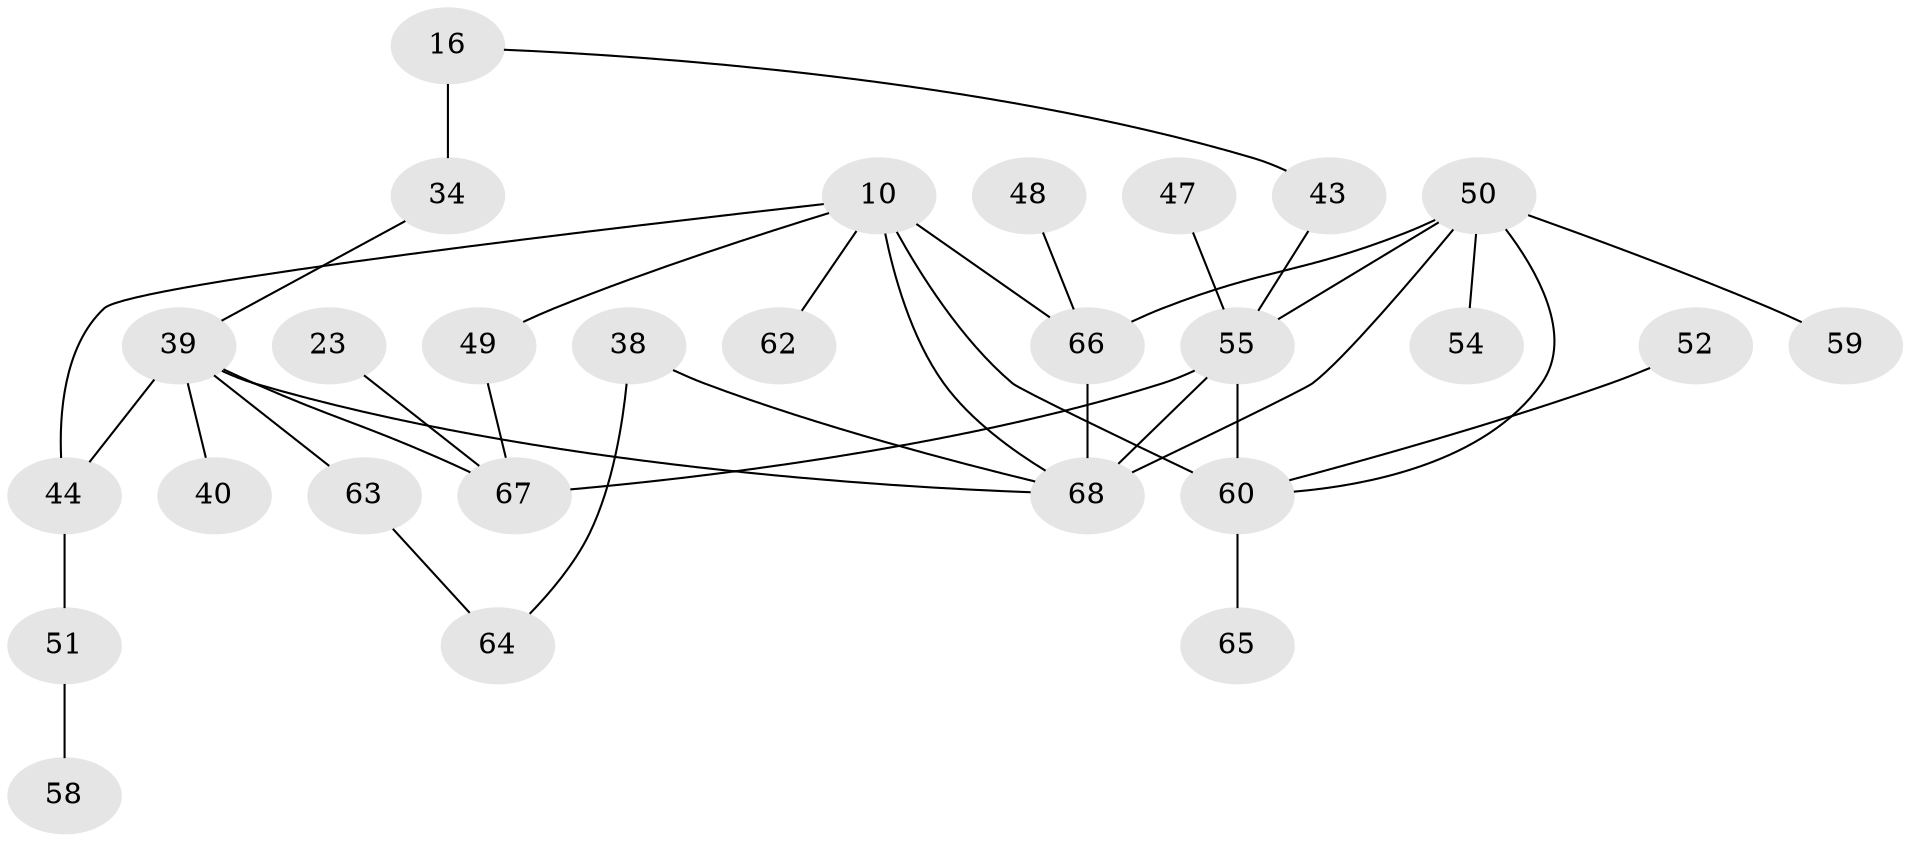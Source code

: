 // original degree distribution, {4: 0.14705882352941177, 6: 0.04411764705882353, 5: 0.014705882352941176, 3: 0.27941176470588236, 2: 0.3088235294117647, 1: 0.20588235294117646}
// Generated by graph-tools (version 1.1) at 2025/46/03/04/25 21:46:10]
// undirected, 27 vertices, 36 edges
graph export_dot {
graph [start="1"]
  node [color=gray90,style=filled];
  10 [super="+7"];
  16 [super="+9"];
  23 [super="+13"];
  34;
  38;
  39 [super="+22+33"];
  40;
  43 [super="+4+35"];
  44 [super="+8"];
  47;
  48;
  49;
  50 [super="+29+30"];
  51 [super="+21+32"];
  52;
  54;
  55 [super="+46+18"];
  58;
  59;
  60 [super="+57"];
  62;
  63;
  64;
  65;
  66 [super="+31+56+61+5"];
  67 [super="+11"];
  68 [super="+41+36+28"];
  10 -- 44 [weight=2];
  10 -- 49;
  10 -- 62;
  10 -- 68;
  10 -- 60 [weight=2];
  10 -- 66 [weight=3];
  16 -- 34 [weight=2];
  16 -- 43;
  23 -- 67;
  34 -- 39;
  38 -- 64;
  38 -- 68;
  39 -- 67;
  39 -- 68 [weight=2];
  39 -- 40;
  39 -- 44;
  39 -- 63;
  43 -- 55;
  44 -- 51;
  47 -- 55;
  48 -- 66;
  49 -- 67;
  50 -- 60;
  50 -- 54;
  50 -- 55;
  50 -- 59;
  50 -- 68;
  50 -- 66;
  51 -- 58;
  52 -- 60;
  55 -- 60 [weight=3];
  55 -- 68 [weight=3];
  55 -- 67 [weight=2];
  60 -- 65;
  63 -- 64;
  66 -- 68;
}
